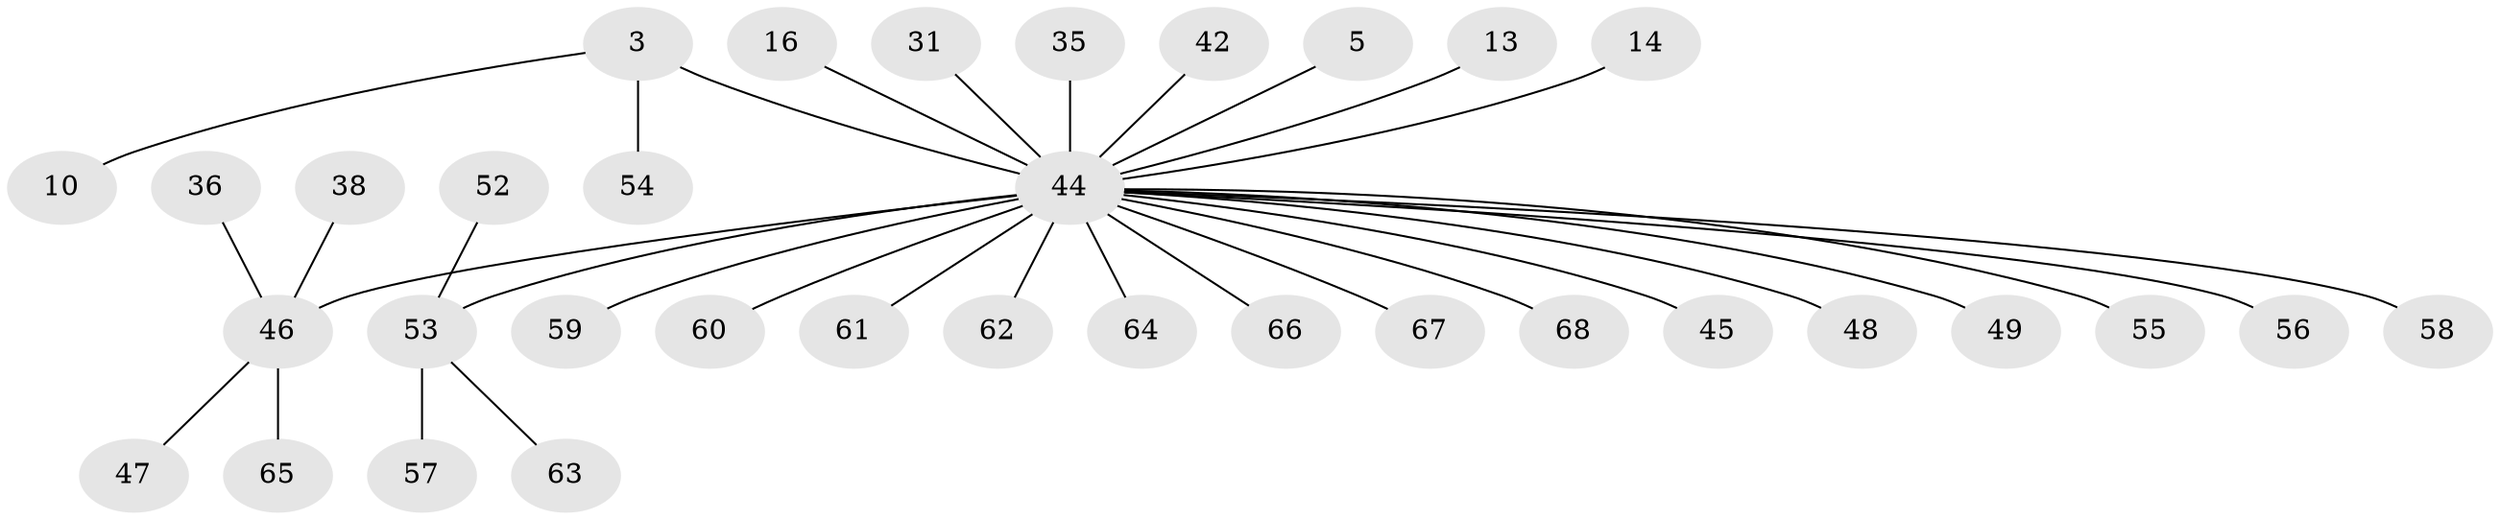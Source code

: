 // original degree distribution, {10: 0.04411764705882353, 5: 0.029411764705882353, 1: 0.5588235294117647, 2: 0.25, 8: 0.014705882352941176, 3: 0.058823529411764705, 6: 0.029411764705882353, 4: 0.014705882352941176}
// Generated by graph-tools (version 1.1) at 2025/47/03/09/25 04:47:30]
// undirected, 34 vertices, 33 edges
graph export_dot {
graph [start="1"]
  node [color=gray90,style=filled];
  3;
  5;
  10;
  13;
  14;
  16;
  31 [super="+6"];
  35;
  36;
  38;
  42 [super="+37"];
  44 [super="+27+19+21+24+26+29+30+2"];
  45;
  46 [super="+22"];
  47 [super="+43"];
  48 [super="+23"];
  49;
  52 [super="+40"];
  53 [super="+50+41"];
  54 [super="+51"];
  55;
  56;
  57;
  58;
  59 [super="+39"];
  60;
  61;
  62;
  63;
  64;
  65;
  66;
  67 [super="+20+34"];
  68;
  3 -- 10;
  3 -- 44 [weight=3];
  3 -- 54;
  5 -- 44;
  13 -- 44;
  14 -- 44;
  16 -- 44;
  31 -- 44;
  35 -- 44;
  36 -- 46;
  38 -- 46;
  42 -- 44;
  44 -- 66;
  44 -- 45;
  44 -- 49;
  44 -- 53 [weight=3];
  44 -- 55;
  44 -- 56;
  44 -- 58;
  44 -- 61;
  44 -- 62;
  44 -- 64;
  44 -- 68;
  44 -- 67;
  44 -- 46 [weight=2];
  44 -- 48;
  44 -- 60;
  44 -- 59;
  46 -- 65;
  46 -- 47;
  52 -- 53;
  53 -- 57;
  53 -- 63;
}
